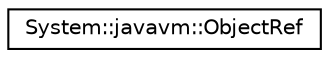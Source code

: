 digraph G
{
  edge [fontname="Helvetica",fontsize="10",labelfontname="Helvetica",labelfontsize="10"];
  node [fontname="Helvetica",fontsize="10",shape=record];
  rankdir="LR";
  Node1 [label="System::javavm::ObjectRef",height=0.2,width=0.4,color="black", fillcolor="white", style="filled",URL="$class_system_1_1javavm_1_1_object_ref.html"];
}
